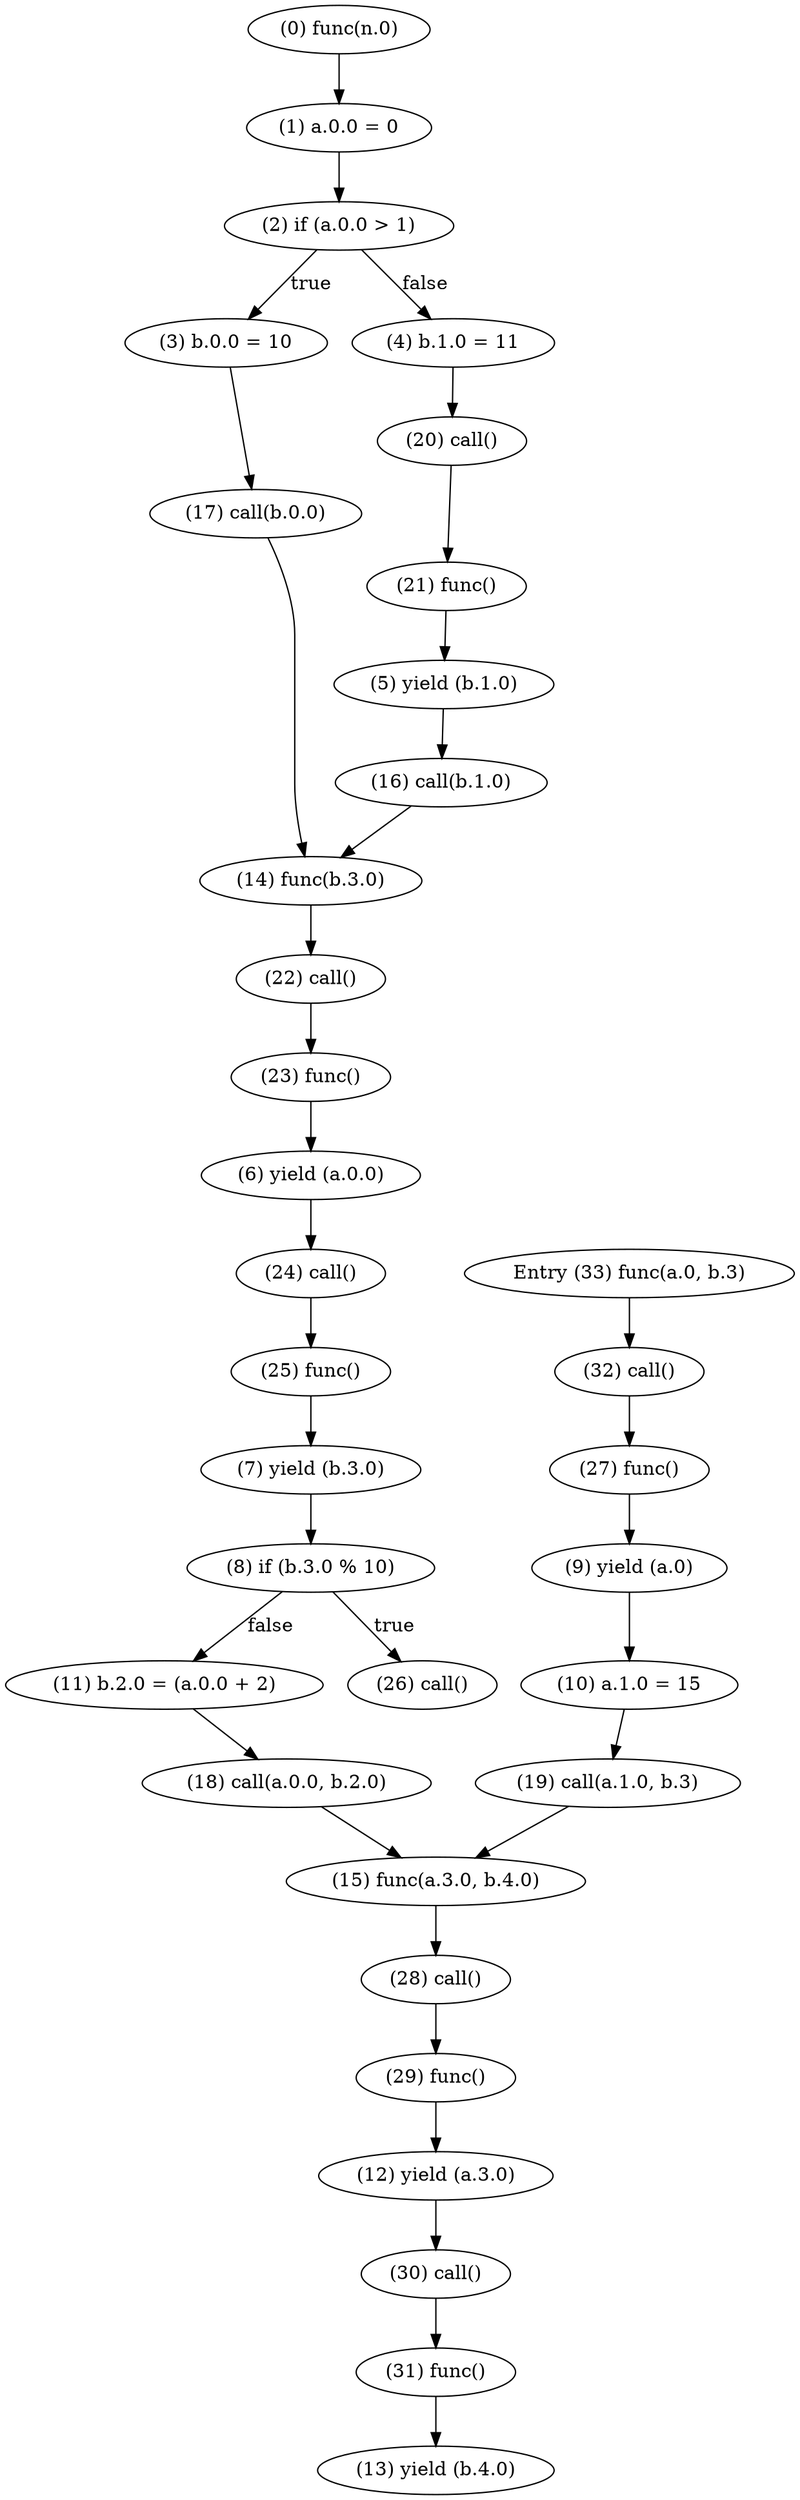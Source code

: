 digraph {
    0 [ label = "(0) func(n.0)" ]
    1 [ label = "(1) a.0.0 = 0" ]
    2 [ label = "(2) if (a.0.0 > 1)" ]
    3 [ label = "(3) b.0.0 = 10" ]
    4 [ label = "(4) b.1.0 = 11" ]
    5 [ label = "(5) yield (b.1.0)" ]
    6 [ label = "(6) yield (a.0.0)" ]
    7 [ label = "(7) yield (b.3.0)" ]
    8 [ label = "(8) if (b.3.0 % 10)" ]
    9 [ label = "(9) yield (a.0)" ]
    10 [ label = "(10) a.1.0 = 15" ]
    11 [ label = "(11) b.2.0 = (a.0.0 + 2)" ]
    12 [ label = "(12) yield (a.3.0)" ]
    13 [ label = "(13) yield (b.4.0)" ]
    14 [ label = "(14) func(b.3.0)" ]
    15 [ label = "(15) func(a.3.0, b.4.0)" ]
    16 [ label = "(16) call(b.1.0)" ]
    17 [ label = "(17) call(b.0.0)" ]
    18 [ label = "(18) call(a.0.0, b.2.0)" ]
    19 [ label = "(19) call(a.1.0, b.3)" ]
    20 [ label = "(20) call()" ]
    21 [ label = "(21) func()" ]
    22 [ label = "(22) call()" ]
    23 [ label = "(23) func()" ]
    24 [ label = "(24) call()" ]
    25 [ label = "(25) func()" ]
    26 [ label = "(26) call()" ]
    27 [ label = "(27) func()" ]
    28 [ label = "(28) call()" ]
    29 [ label = "(29) func()" ]
    30 [ label = "(30) call()" ]
    31 [ label = "(31) func()" ]
    32 [ label = "(32) call()" ]
    33 [ label = "Entry (33) func(a.0, b.3)" ]
    0 -> 1 [ label = "" ]
    1 -> 2 [ label = "" ]
    2 -> 4 [ label = "false" ]
    2 -> 3 [ label = "true" ]
    3 -> 17 [ label = "" ]
    4 -> 20 [ label = "" ]
    5 -> 16 [ label = "" ]
    6 -> 24 [ label = "" ]
    7 -> 8 [ label = "" ]
    8 -> 26 [ label = "true" ]
    8 -> 11 [ label = "false" ]
    9 -> 10 [ label = "" ]
    10 -> 19 [ label = "" ]
    11 -> 18 [ label = "" ]
    12 -> 30 [ label = "" ]
    14 -> 22 [ label = "" ]
    15 -> 28 [ label = "" ]
    16 -> 14 [ label = "" ]
    17 -> 14 [ label = "" ]
    18 -> 15 [ label = "" ]
    19 -> 15 [ label = "" ]
    20 -> 21 [ label = "" ]
    21 -> 5 [ label = "" ]
    22 -> 23 [ label = "" ]
    23 -> 6 [ label = "" ]
    24 -> 25 [ label = "" ]
    25 -> 7 [ label = "" ]
    27 -> 9 [ label = "" ]
    28 -> 29 [ label = "" ]
    29 -> 12 [ label = "" ]
    30 -> 31 [ label = "" ]
    31 -> 13 [ label = "" ]
    32 -> 27 [ label = "" ]
    33 -> 32 [ label = "" ]
}
